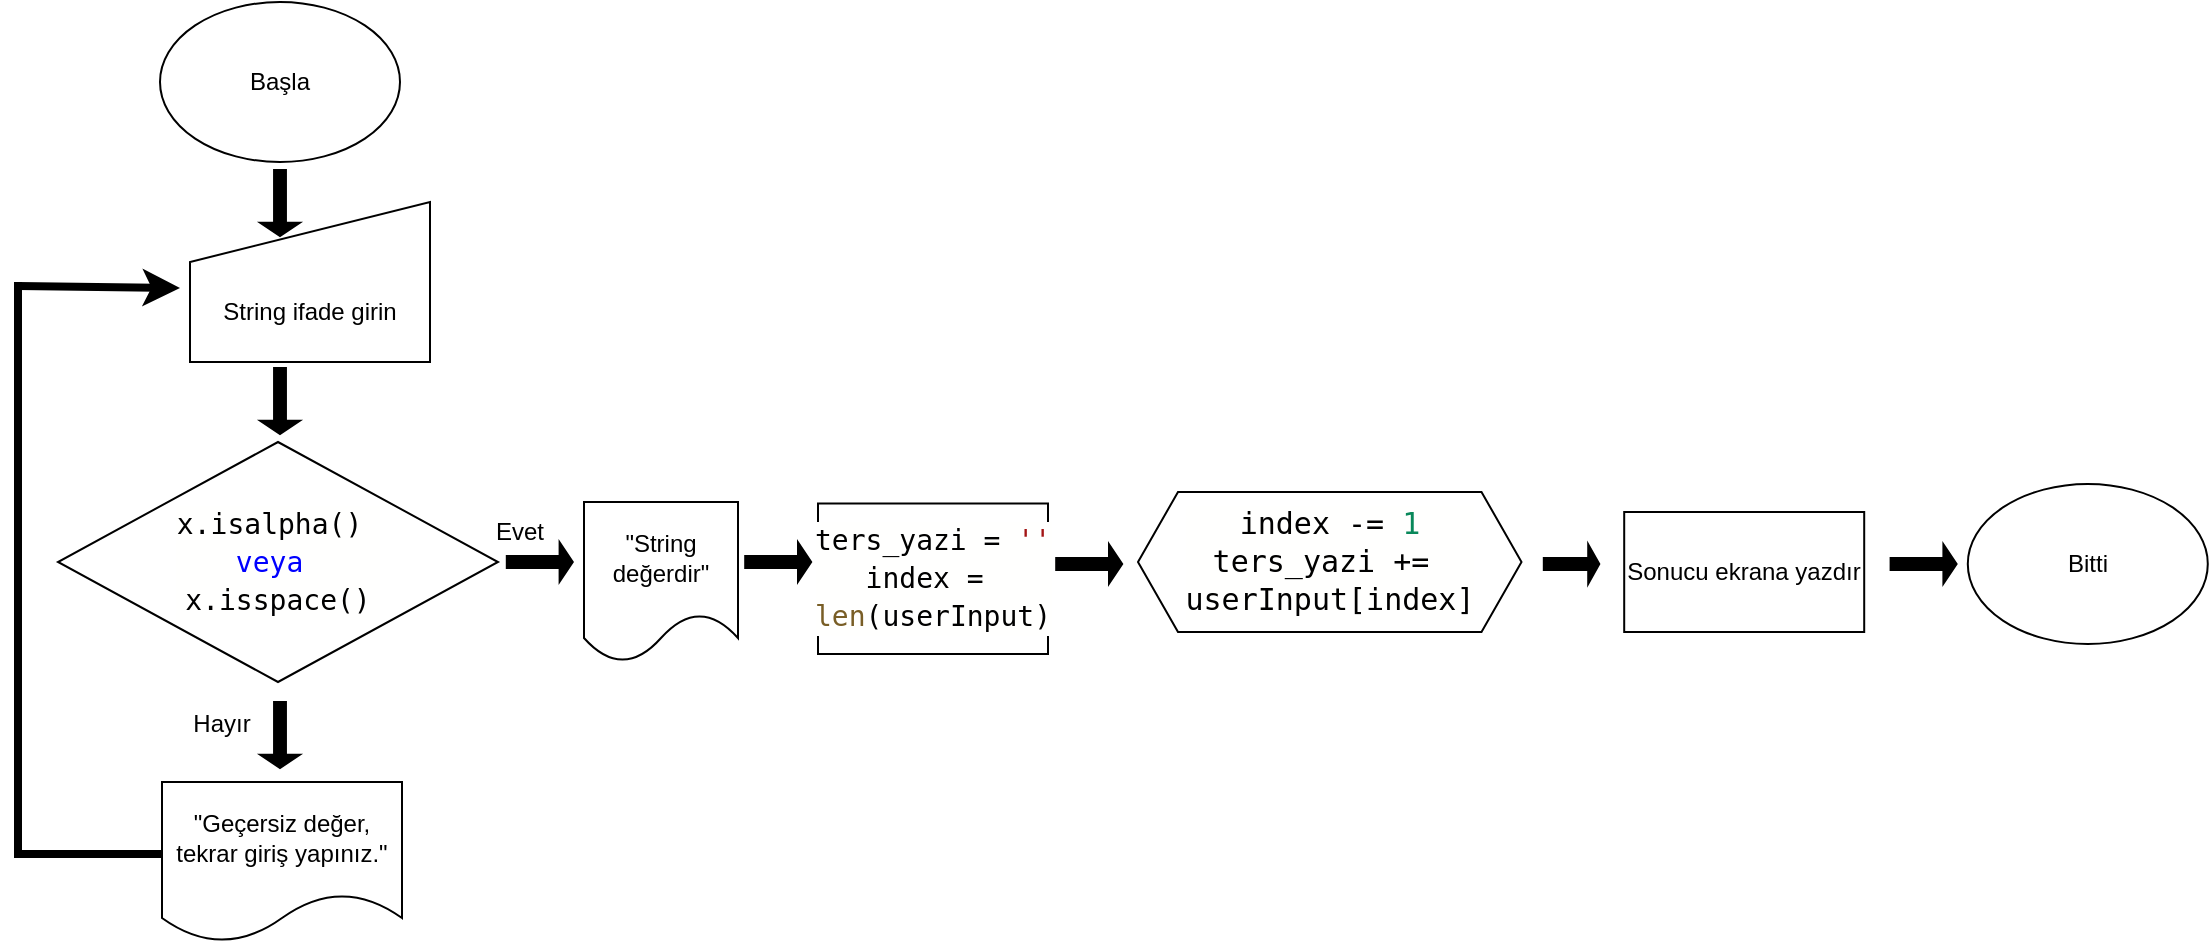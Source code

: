 <mxfile version="15.7.3" type="github">
  <diagram id="C5RBs43oDa-KdzZeNtuy" name="Page-1">
    <mxGraphModel dx="1422" dy="762" grid="1" gridSize="10" guides="1" tooltips="1" connect="1" arrows="1" fold="1" page="1" pageScale="1" pageWidth="1169" pageHeight="827" math="0" shadow="0">
      <root>
        <mxCell id="WIyWlLk6GJQsqaUBKTNV-0" />
        <mxCell id="WIyWlLk6GJQsqaUBKTNV-1" parent="WIyWlLk6GJQsqaUBKTNV-0" />
        <mxCell id="E2FCYAH7YPvN61T4Zv1L-0" value="Başla" style="ellipse;whiteSpace=wrap;html=1;" parent="WIyWlLk6GJQsqaUBKTNV-1" vertex="1">
          <mxGeometry x="81" y="20" width="120" height="80" as="geometry" />
        </mxCell>
        <mxCell id="E2FCYAH7YPvN61T4Zv1L-2" value="" style="shape=singleArrow;direction=south;whiteSpace=wrap;html=1;fillColor=#000000;" parent="WIyWlLk6GJQsqaUBKTNV-1" vertex="1">
          <mxGeometry x="131.1" y="104" width="19.8" height="33" as="geometry" />
        </mxCell>
        <mxCell id="E2FCYAH7YPvN61T4Zv1L-3" value="" style="shape=singleArrow;direction=south;whiteSpace=wrap;html=1;fillColor=#000000;" parent="WIyWlLk6GJQsqaUBKTNV-1" vertex="1">
          <mxGeometry x="131.1" y="203" width="19.8" height="33" as="geometry" />
        </mxCell>
        <mxCell id="E2FCYAH7YPvN61T4Zv1L-4" value="&lt;div style=&quot;background-color: rgb(255 , 255 , 254) ; font-family: monospace , &amp;#34;consolas&amp;#34; , &amp;#34;courier new&amp;#34; , monospace ; font-size: 14px ; line-height: 19px&quot;&gt;x.isalpha()&amp;nbsp;&lt;/div&gt;&lt;div style=&quot;background-color: rgb(255 , 255 , 254) ; font-family: monospace , &amp;#34;consolas&amp;#34; , &amp;#34;courier new&amp;#34; , monospace ; font-size: 14px ; line-height: 19px&quot;&gt;&lt;font color=&quot;#0000ff&quot;&gt;veya&amp;nbsp;&lt;/font&gt;&lt;/div&gt;&lt;div style=&quot;background-color: rgb(255 , 255 , 254) ; font-family: monospace , &amp;#34;consolas&amp;#34; , &amp;#34;courier new&amp;#34; , monospace ; font-size: 14px ; line-height: 19px&quot;&gt;x.isspace()&lt;/div&gt;" style="rhombus;whiteSpace=wrap;html=1;fillColor=#FFFFFF;" parent="WIyWlLk6GJQsqaUBKTNV-1" vertex="1">
          <mxGeometry x="30" y="240" width="220" height="120" as="geometry" />
        </mxCell>
        <mxCell id="E2FCYAH7YPvN61T4Zv1L-5" value="" style="shape=singleArrow;direction=south;whiteSpace=wrap;html=1;fillColor=#000000;" parent="WIyWlLk6GJQsqaUBKTNV-1" vertex="1">
          <mxGeometry x="131.1" y="370" width="19.8" height="33" as="geometry" />
        </mxCell>
        <mxCell id="E2FCYAH7YPvN61T4Zv1L-6" value="" style="shape=singleArrow;direction=south;whiteSpace=wrap;html=1;fillColor=#000000;rotation=-90;" parent="WIyWlLk6GJQsqaUBKTNV-1" vertex="1">
          <mxGeometry x="261" y="283.5" width="19.8" height="33" as="geometry" />
        </mxCell>
        <mxCell id="E2FCYAH7YPvN61T4Zv1L-7" value="Hayır" style="text;html=1;strokeColor=none;fillColor=none;align=center;verticalAlign=middle;whiteSpace=wrap;rounded=0;" parent="WIyWlLk6GJQsqaUBKTNV-1" vertex="1">
          <mxGeometry x="82.1" y="366" width="60" height="30" as="geometry" />
        </mxCell>
        <mxCell id="E2FCYAH7YPvN61T4Zv1L-8" value="Evet" style="text;html=1;strokeColor=none;fillColor=none;align=center;verticalAlign=middle;whiteSpace=wrap;rounded=0;" parent="WIyWlLk6GJQsqaUBKTNV-1" vertex="1">
          <mxGeometry x="231" y="270" width="60" height="30" as="geometry" />
        </mxCell>
        <mxCell id="E2FCYAH7YPvN61T4Zv1L-9" value="&quot;Geçersiz değer, tekrar giriş yapınız.&quot;" style="shape=document;whiteSpace=wrap;html=1;boundedLbl=1;fillColor=#FFFFFF;" parent="WIyWlLk6GJQsqaUBKTNV-1" vertex="1">
          <mxGeometry x="82" y="410" width="120" height="80" as="geometry" />
        </mxCell>
        <mxCell id="E2FCYAH7YPvN61T4Zv1L-10" value="&quot;String değerdir&quot;" style="shape=document;whiteSpace=wrap;html=1;boundedLbl=1;fillColor=#FFFFFF;" parent="WIyWlLk6GJQsqaUBKTNV-1" vertex="1">
          <mxGeometry x="293" y="270" width="77" height="80" as="geometry" />
        </mxCell>
        <mxCell id="E2FCYAH7YPvN61T4Zv1L-13" value="" style="endArrow=none;html=1;rounded=0;strokeWidth=4;" parent="WIyWlLk6GJQsqaUBKTNV-1" edge="1">
          <mxGeometry width="50" height="50" relative="1" as="geometry">
            <mxPoint x="12" y="446" as="sourcePoint" />
            <mxPoint x="82" y="446" as="targetPoint" />
          </mxGeometry>
        </mxCell>
        <mxCell id="E2FCYAH7YPvN61T4Zv1L-14" value="" style="endArrow=none;html=1;rounded=0;strokeWidth=4;" parent="WIyWlLk6GJQsqaUBKTNV-1" edge="1">
          <mxGeometry width="50" height="50" relative="1" as="geometry">
            <mxPoint x="10" y="160" as="sourcePoint" />
            <mxPoint x="10" y="448" as="targetPoint" />
          </mxGeometry>
        </mxCell>
        <mxCell id="E2FCYAH7YPvN61T4Zv1L-15" value="" style="endArrow=classic;html=1;rounded=0;strokeWidth=4;entryX=0;entryY=0.5;entryDx=0;entryDy=0;" parent="WIyWlLk6GJQsqaUBKTNV-1" edge="1">
          <mxGeometry width="50" height="50" relative="1" as="geometry">
            <mxPoint x="10" y="162" as="sourcePoint" />
            <mxPoint x="91" y="163" as="targetPoint" />
          </mxGeometry>
        </mxCell>
        <mxCell id="E2FCYAH7YPvN61T4Zv1L-16" value="&lt;div style=&quot;background-color: rgb(255 , 255 , 254) ; font-family: monospace , &amp;#34;consolas&amp;#34; , &amp;#34;courier new&amp;#34; , monospace ; line-height: 19px ; font-size: 15px&quot;&gt;&lt;div&gt;index&amp;nbsp;-=&amp;nbsp;&lt;span style=&quot;color: #09885a&quot;&gt;1&lt;/span&gt;&lt;/div&gt;&lt;div&gt;ters_yazi&amp;nbsp;+=&amp;nbsp;&lt;/div&gt;&lt;div&gt;userInput[index]&lt;/div&gt;&lt;/div&gt;" style="shape=hexagon;perimeter=hexagonPerimeter2;whiteSpace=wrap;html=1;fixedSize=1;fillColor=#FFFFFF;" parent="WIyWlLk6GJQsqaUBKTNV-1" vertex="1">
          <mxGeometry x="570" y="265" width="191.75" height="70" as="geometry" />
        </mxCell>
        <mxCell id="E2FCYAH7YPvN61T4Zv1L-18" value="" style="shape=singleArrow;direction=south;whiteSpace=wrap;html=1;fillColor=#000000;rotation=-90;" parent="WIyWlLk6GJQsqaUBKTNV-1" vertex="1">
          <mxGeometry x="380.2" y="283.5" width="19.8" height="33" as="geometry" />
        </mxCell>
        <mxCell id="E2FCYAH7YPvN61T4Zv1L-20" value="" style="shape=singleArrow;direction=south;whiteSpace=wrap;html=1;fillColor=#000000;rotation=-90;" parent="WIyWlLk6GJQsqaUBKTNV-1" vertex="1">
          <mxGeometry x="776.88" y="287.13" width="19.8" height="27.75" as="geometry" />
        </mxCell>
        <mxCell id="E2FCYAH7YPvN61T4Zv1L-29" value="Bitti" style="ellipse;whiteSpace=wrap;html=1;" parent="WIyWlLk6GJQsqaUBKTNV-1" vertex="1">
          <mxGeometry x="984.9" y="261.01" width="120" height="80" as="geometry" />
        </mxCell>
        <mxCell id="E2FCYAH7YPvN61T4Zv1L-35" value="Sonucu ekrana yazdır" style="rounded=0;whiteSpace=wrap;html=1;fillColor=#FFFFFF;" parent="WIyWlLk6GJQsqaUBKTNV-1" vertex="1">
          <mxGeometry x="813.1" y="275" width="120" height="60" as="geometry" />
        </mxCell>
        <mxCell id="E2FCYAH7YPvN61T4Zv1L-40" value="" style="shape=singleArrow;direction=south;whiteSpace=wrap;html=1;fillColor=#000000;rotation=-90;" parent="WIyWlLk6GJQsqaUBKTNV-1" vertex="1">
          <mxGeometry x="952.9" y="284.51" width="19.8" height="33" as="geometry" />
        </mxCell>
        <mxCell id="E2FCYAH7YPvN61T4Zv1L-41" value="&lt;br&gt;&lt;br&gt;&lt;font face=&quot;helvetica&quot;&gt;String ifade girin&lt;/font&gt;" style="shape=manualInput;whiteSpace=wrap;html=1;fillColor=#FFFFFF;" parent="WIyWlLk6GJQsqaUBKTNV-1" vertex="1">
          <mxGeometry x="96" y="120" width="120" height="80" as="geometry" />
        </mxCell>
        <mxCell id="JP6dbUzr3SBh8aPugIcf-8" value="&lt;div style=&quot;background-color: rgb(255 , 255 , 254) ; font-family: monospace , &amp;#34;consolas&amp;#34; , &amp;#34;courier new&amp;#34; , monospace ; font-size: 14px ; line-height: 19px&quot;&gt;&lt;div&gt;ters_yazi&amp;nbsp;=&amp;nbsp;&lt;span style=&quot;color: #a31515&quot;&gt;&#39;&#39;&lt;/span&gt;&lt;/div&gt;&lt;div&gt;index&amp;nbsp;=&amp;nbsp;&lt;/div&gt;&lt;div&gt;&lt;span style=&quot;color: rgb(121 , 94 , 38)&quot;&gt;len&lt;/span&gt;(userInput)&lt;/div&gt;&lt;/div&gt;" style="rounded=0;whiteSpace=wrap;html=1;fillColor=#FFFFFF;" parent="WIyWlLk6GJQsqaUBKTNV-1" vertex="1">
          <mxGeometry x="410" y="270.75" width="115" height="75.25" as="geometry" />
        </mxCell>
        <mxCell id="JP6dbUzr3SBh8aPugIcf-11" value="" style="shape=singleArrow;direction=south;whiteSpace=wrap;html=1;fillColor=#000000;rotation=-90;" parent="WIyWlLk6GJQsqaUBKTNV-1" vertex="1">
          <mxGeometry x="535.7" y="284.5" width="19.8" height="33" as="geometry" />
        </mxCell>
      </root>
    </mxGraphModel>
  </diagram>
</mxfile>

